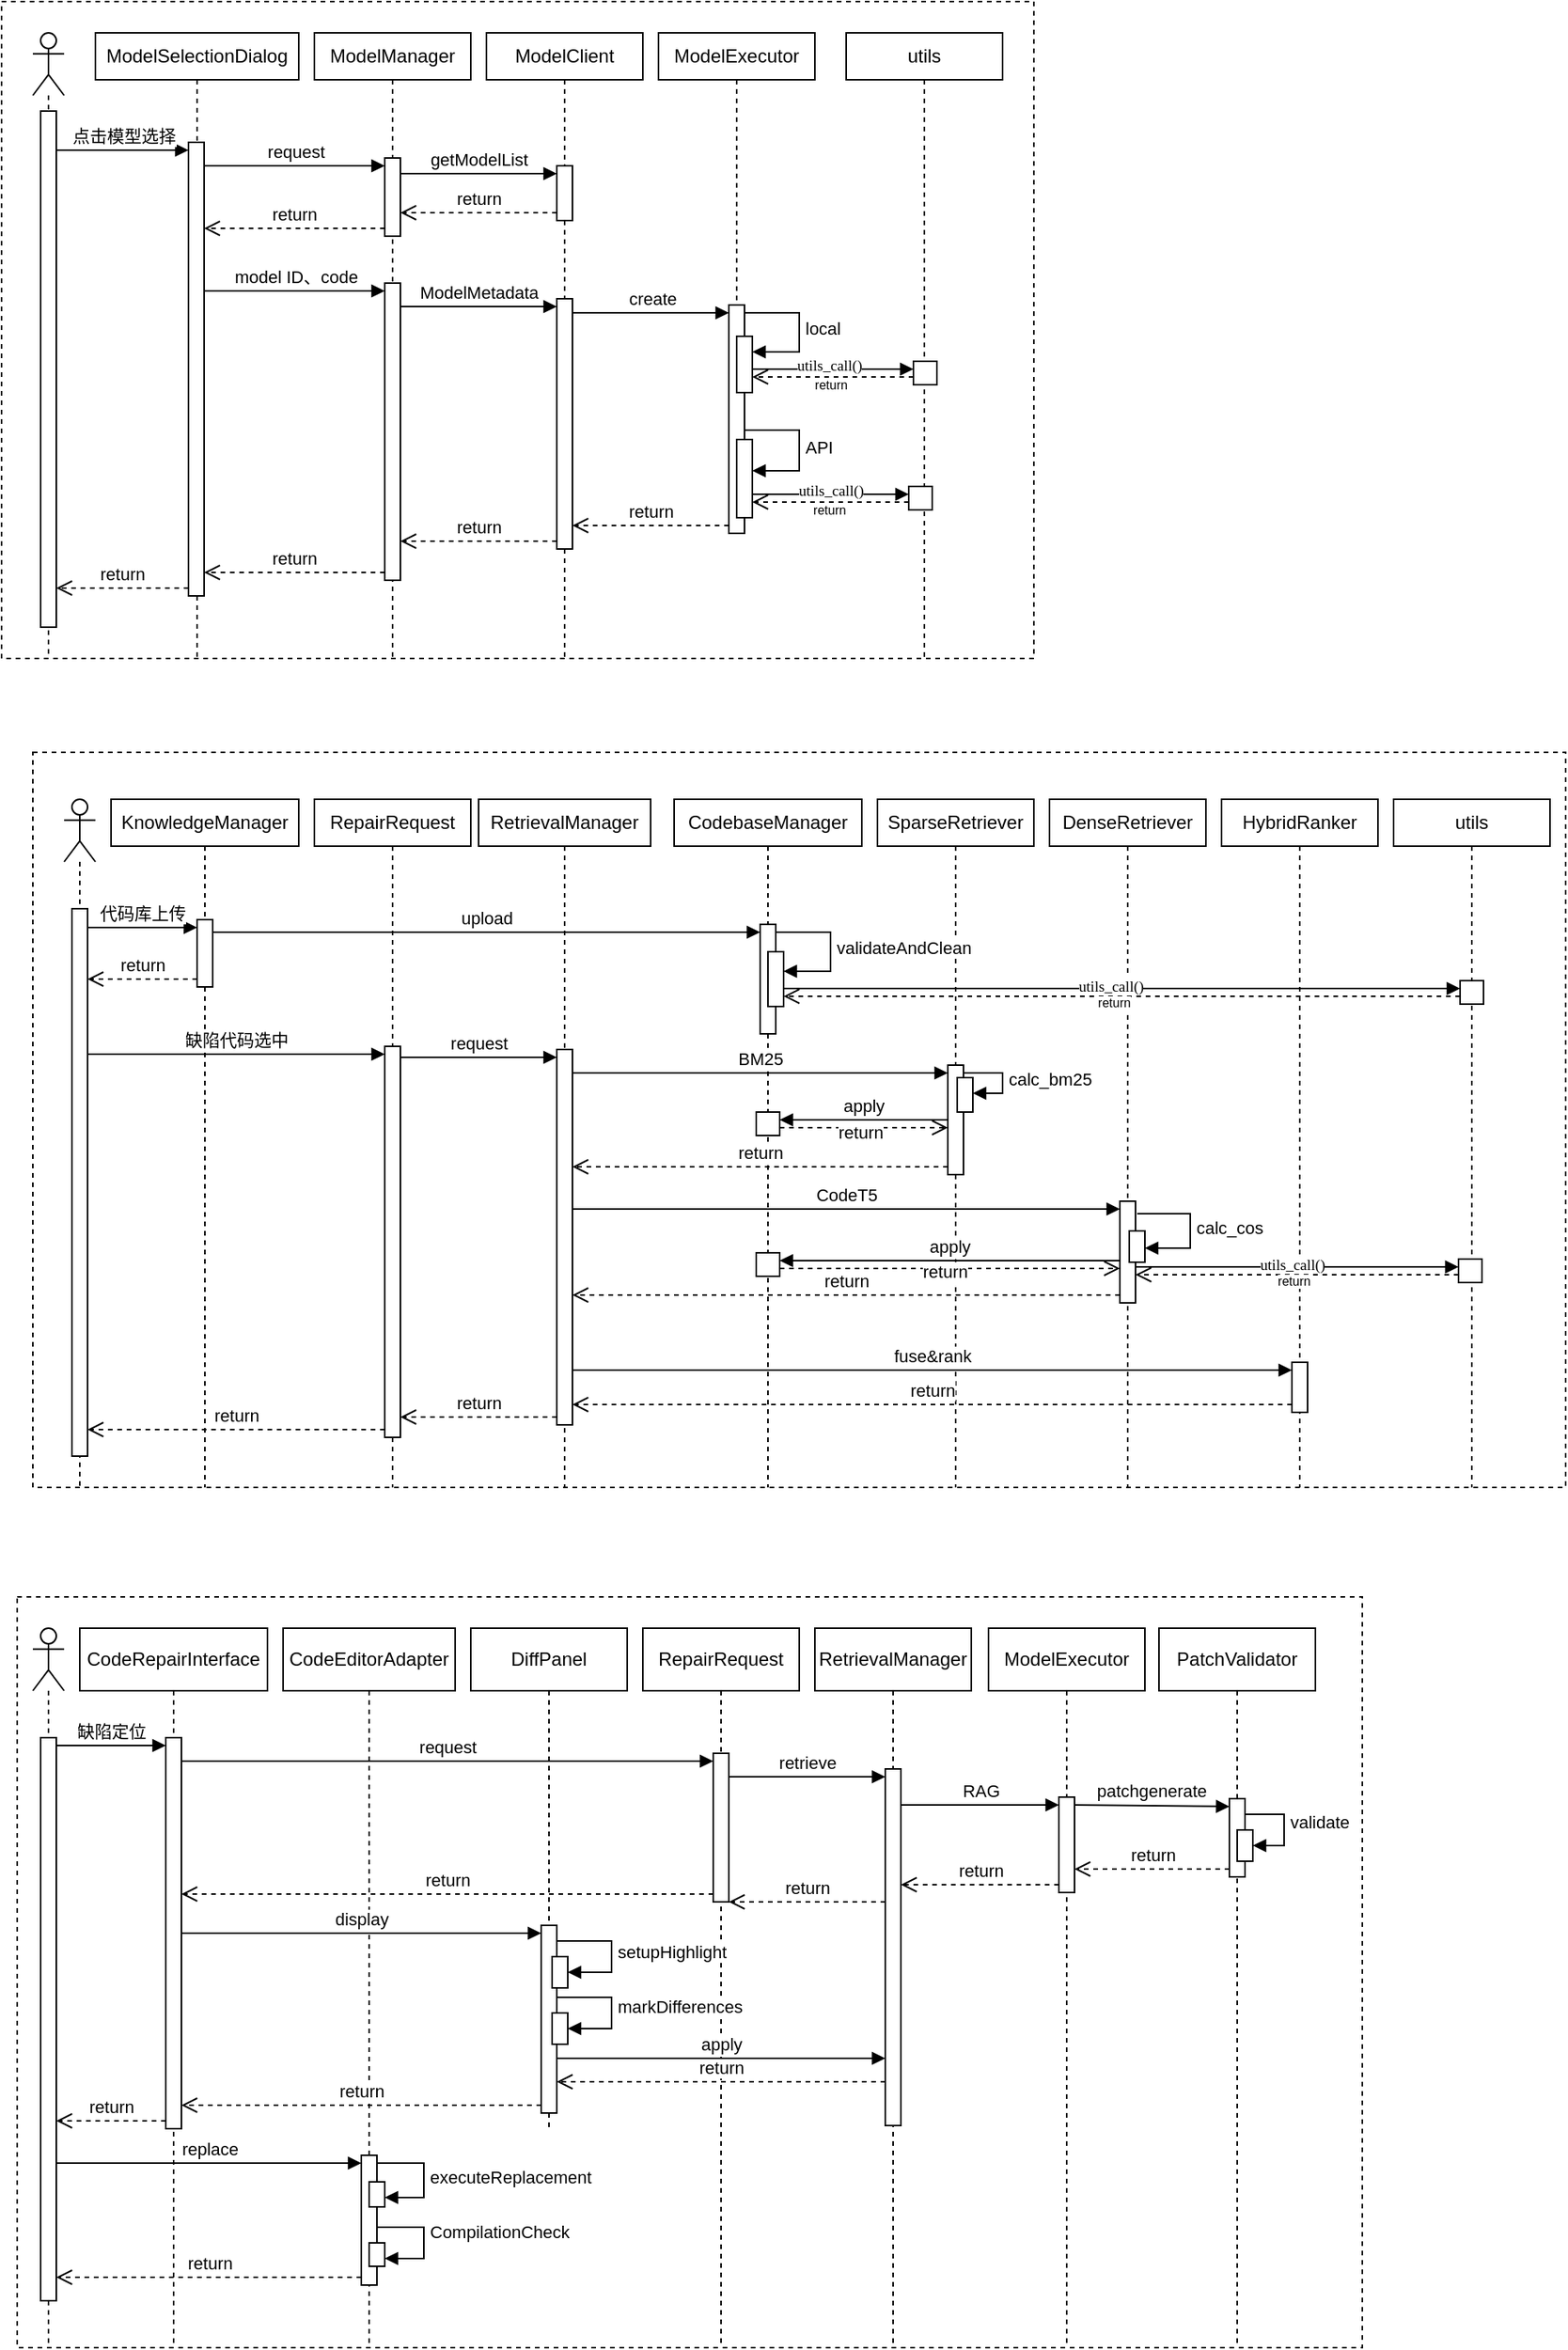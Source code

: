 <mxfile version="26.2.12">
  <diagram name="第 1 页" id="L7BnM6FXrhf_ScV4RtGR">
    <mxGraphModel dx="1884" dy="657" grid="1" gridSize="10" guides="1" tooltips="1" connect="1" arrows="1" fold="1" page="1" pageScale="1" pageWidth="827" pageHeight="1169" math="0" shadow="0">
      <root>
        <mxCell id="0" />
        <mxCell id="1" parent="0" />
        <mxCell id="oSiUhIfpG8IgEurFUvMn-1" value="" style="rounded=0;whiteSpace=wrap;html=1;dashed=1;" vertex="1" parent="1">
          <mxGeometry x="-770" y="30" width="660" height="420" as="geometry" />
        </mxCell>
        <mxCell id="oSiUhIfpG8IgEurFUvMn-2" value="" style="shape=umlLifeline;perimeter=lifelinePerimeter;whiteSpace=wrap;html=1;container=1;dropTarget=0;collapsible=0;recursiveResize=0;outlineConnect=0;portConstraint=eastwest;newEdgeStyle={&quot;curved&quot;:0,&quot;rounded&quot;:0};participant=umlActor;" vertex="1" parent="1">
          <mxGeometry x="-750" y="50" width="20" height="400" as="geometry" />
        </mxCell>
        <mxCell id="oSiUhIfpG8IgEurFUvMn-3" value="" style="html=1;points=[[0,0,0,0,5],[0,1,0,0,-5],[1,0,0,0,5],[1,1,0,0,-5]];perimeter=orthogonalPerimeter;outlineConnect=0;targetShapes=umlLifeline;portConstraint=eastwest;newEdgeStyle={&quot;curved&quot;:0,&quot;rounded&quot;:0};" vertex="1" parent="oSiUhIfpG8IgEurFUvMn-2">
          <mxGeometry x="5" y="50" width="10" height="330" as="geometry" />
        </mxCell>
        <mxCell id="oSiUhIfpG8IgEurFUvMn-4" value="ModelSelectionDialog" style="shape=umlLifeline;perimeter=lifelinePerimeter;whiteSpace=wrap;html=1;container=1;dropTarget=0;collapsible=0;recursiveResize=0;outlineConnect=0;portConstraint=eastwest;newEdgeStyle={&quot;curved&quot;:0,&quot;rounded&quot;:0};size=30;" vertex="1" parent="1">
          <mxGeometry x="-710" y="50" width="130" height="400" as="geometry" />
        </mxCell>
        <mxCell id="oSiUhIfpG8IgEurFUvMn-10" value="" style="html=1;points=[[0,0,0,0,5],[0,1,0,0,-5],[1,0,0,0,5],[1,1,0,0,-5]];perimeter=orthogonalPerimeter;outlineConnect=0;targetShapes=umlLifeline;portConstraint=eastwest;newEdgeStyle={&quot;curved&quot;:0,&quot;rounded&quot;:0};" vertex="1" parent="oSiUhIfpG8IgEurFUvMn-4">
          <mxGeometry x="59.5" y="70" width="10" height="290" as="geometry" />
        </mxCell>
        <mxCell id="oSiUhIfpG8IgEurFUvMn-5" value="ModelExecutor" style="shape=umlLifeline;perimeter=lifelinePerimeter;whiteSpace=wrap;html=1;container=1;dropTarget=0;collapsible=0;recursiveResize=0;outlineConnect=0;portConstraint=eastwest;newEdgeStyle={&quot;curved&quot;:0,&quot;rounded&quot;:0};size=30;" vertex="1" parent="1">
          <mxGeometry x="-350" y="50" width="100" height="320" as="geometry" />
        </mxCell>
        <mxCell id="oSiUhIfpG8IgEurFUvMn-26" value="" style="html=1;points=[[0,0,0,0,5],[0,1,0,0,-5],[1,0,0,0,5],[1,1,0,0,-5]];perimeter=orthogonalPerimeter;outlineConnect=0;targetShapes=umlLifeline;portConstraint=eastwest;newEdgeStyle={&quot;curved&quot;:0,&quot;rounded&quot;:0};" vertex="1" parent="oSiUhIfpG8IgEurFUvMn-5">
          <mxGeometry x="45" y="174" width="10" height="146" as="geometry" />
        </mxCell>
        <mxCell id="oSiUhIfpG8IgEurFUvMn-6" value="ModelManager" style="shape=umlLifeline;perimeter=lifelinePerimeter;whiteSpace=wrap;html=1;container=1;dropTarget=0;collapsible=0;recursiveResize=0;outlineConnect=0;portConstraint=eastwest;newEdgeStyle={&quot;curved&quot;:0,&quot;rounded&quot;:0};size=30;" vertex="1" parent="1">
          <mxGeometry x="-570" y="50" width="100" height="400" as="geometry" />
        </mxCell>
        <mxCell id="oSiUhIfpG8IgEurFUvMn-13" value="" style="html=1;points=[[0,0,0,0,5],[0,1,0,0,-5],[1,0,0,0,5],[1,1,0,0,-5]];perimeter=orthogonalPerimeter;outlineConnect=0;targetShapes=umlLifeline;portConstraint=eastwest;newEdgeStyle={&quot;curved&quot;:0,&quot;rounded&quot;:0};" vertex="1" parent="oSiUhIfpG8IgEurFUvMn-6">
          <mxGeometry x="45" y="80" width="10" height="50" as="geometry" />
        </mxCell>
        <mxCell id="oSiUhIfpG8IgEurFUvMn-19" value="" style="html=1;points=[[0,0,0,0,5],[0,1,0,0,-5],[1,0,0,0,5],[1,1,0,0,-5]];perimeter=orthogonalPerimeter;outlineConnect=0;targetShapes=umlLifeline;portConstraint=eastwest;newEdgeStyle={&quot;curved&quot;:0,&quot;rounded&quot;:0};" vertex="1" parent="oSiUhIfpG8IgEurFUvMn-6">
          <mxGeometry x="45" y="160" width="10" height="190" as="geometry" />
        </mxCell>
        <mxCell id="oSiUhIfpG8IgEurFUvMn-7" value="ModelClient" style="shape=umlLifeline;perimeter=lifelinePerimeter;whiteSpace=wrap;html=1;container=1;dropTarget=0;collapsible=0;recursiveResize=0;outlineConnect=0;portConstraint=eastwest;newEdgeStyle={&quot;curved&quot;:0,&quot;rounded&quot;:0};size=30;" vertex="1" parent="1">
          <mxGeometry x="-460" y="50" width="100" height="400" as="geometry" />
        </mxCell>
        <mxCell id="oSiUhIfpG8IgEurFUvMn-16" value="" style="html=1;points=[[0,0,0,0,5],[0,1,0,0,-5],[1,0,0,0,5],[1,1,0,0,-5]];perimeter=orthogonalPerimeter;outlineConnect=0;targetShapes=umlLifeline;portConstraint=eastwest;newEdgeStyle={&quot;curved&quot;:0,&quot;rounded&quot;:0};" vertex="1" parent="oSiUhIfpG8IgEurFUvMn-7">
          <mxGeometry x="45" y="85" width="10" height="35" as="geometry" />
        </mxCell>
        <mxCell id="oSiUhIfpG8IgEurFUvMn-22" value="" style="html=1;points=[[0,0,0,0,5],[0,1,0,0,-5],[1,0,0,0,5],[1,1,0,0,-5]];perimeter=orthogonalPerimeter;outlineConnect=0;targetShapes=umlLifeline;portConstraint=eastwest;newEdgeStyle={&quot;curved&quot;:0,&quot;rounded&quot;:0};" vertex="1" parent="oSiUhIfpG8IgEurFUvMn-7">
          <mxGeometry x="45" y="170" width="10" height="160" as="geometry" />
        </mxCell>
        <mxCell id="oSiUhIfpG8IgEurFUvMn-8" value="utils" style="shape=umlLifeline;perimeter=lifelinePerimeter;whiteSpace=wrap;html=1;container=1;dropTarget=0;collapsible=0;recursiveResize=0;outlineConnect=0;portConstraint=eastwest;newEdgeStyle={&quot;curved&quot;:0,&quot;rounded&quot;:0};size=30;" vertex="1" parent="1">
          <mxGeometry x="-230" y="50" width="100" height="400" as="geometry" />
        </mxCell>
        <mxCell id="oSiUhIfpG8IgEurFUvMn-85" value="" style="html=1;points=[[0,0,0,0,5],[0,1,0,0,-5],[1,0,0,0,5],[1,1,0,0,-5]];perimeter=orthogonalPerimeter;outlineConnect=0;targetShapes=umlLifeline;portConstraint=eastwest;newEdgeStyle={&quot;curved&quot;:0,&quot;rounded&quot;:0};" vertex="1" parent="oSiUhIfpG8IgEurFUvMn-8">
          <mxGeometry x="43" y="210" width="15" height="15" as="geometry" />
        </mxCell>
        <mxCell id="oSiUhIfpG8IgEurFUvMn-17" value="getModelList" style="html=1;verticalAlign=bottom;endArrow=block;curved=0;rounded=0;entryX=0;entryY=0;entryDx=0;entryDy=5;" edge="1" target="oSiUhIfpG8IgEurFUvMn-16" parent="1" source="oSiUhIfpG8IgEurFUvMn-13">
          <mxGeometry relative="1" as="geometry">
            <mxPoint x="-500" y="145" as="sourcePoint" />
            <mxPoint as="offset" />
          </mxGeometry>
        </mxCell>
        <mxCell id="oSiUhIfpG8IgEurFUvMn-18" value="return" style="html=1;verticalAlign=bottom;endArrow=open;dashed=1;endSize=8;curved=0;rounded=0;exitX=0;exitY=1;exitDx=0;exitDy=-5;" edge="1" source="oSiUhIfpG8IgEurFUvMn-16" parent="1" target="oSiUhIfpG8IgEurFUvMn-13">
          <mxGeometry relative="1" as="geometry">
            <mxPoint x="-500" y="215" as="targetPoint" />
          </mxGeometry>
        </mxCell>
        <mxCell id="oSiUhIfpG8IgEurFUvMn-20" value="model ID、code" style="html=1;verticalAlign=bottom;endArrow=block;curved=0;rounded=0;entryX=0;entryY=0;entryDx=0;entryDy=5;" edge="1" target="oSiUhIfpG8IgEurFUvMn-19" parent="1" source="oSiUhIfpG8IgEurFUvMn-10">
          <mxGeometry relative="1" as="geometry">
            <mxPoint x="-590" y="255" as="sourcePoint" />
          </mxGeometry>
        </mxCell>
        <mxCell id="oSiUhIfpG8IgEurFUvMn-21" value="return" style="html=1;verticalAlign=bottom;endArrow=open;dashed=1;endSize=8;curved=0;rounded=0;exitX=0;exitY=1;exitDx=0;exitDy=-5;" edge="1" source="oSiUhIfpG8IgEurFUvMn-19" parent="1" target="oSiUhIfpG8IgEurFUvMn-10">
          <mxGeometry relative="1" as="geometry">
            <mxPoint x="-640" y="395" as="targetPoint" />
          </mxGeometry>
        </mxCell>
        <mxCell id="oSiUhIfpG8IgEurFUvMn-14" value="request" style="html=1;verticalAlign=bottom;endArrow=block;curved=0;rounded=0;entryX=0;entryY=0;entryDx=0;entryDy=5;" edge="1" target="oSiUhIfpG8IgEurFUvMn-13" parent="1" source="oSiUhIfpG8IgEurFUvMn-10">
          <mxGeometry relative="1" as="geometry">
            <mxPoint x="-600" y="145" as="sourcePoint" />
            <mxPoint as="offset" />
          </mxGeometry>
        </mxCell>
        <mxCell id="oSiUhIfpG8IgEurFUvMn-15" value="return" style="html=1;verticalAlign=bottom;endArrow=open;dashed=1;endSize=8;curved=0;rounded=0;exitX=0;exitY=1;exitDx=0;exitDy=-5;" edge="1" source="oSiUhIfpG8IgEurFUvMn-13" parent="1" target="oSiUhIfpG8IgEurFUvMn-10">
          <mxGeometry relative="1" as="geometry">
            <mxPoint x="-600" y="215" as="targetPoint" />
          </mxGeometry>
        </mxCell>
        <mxCell id="oSiUhIfpG8IgEurFUvMn-12" value="return" style="html=1;verticalAlign=bottom;endArrow=open;dashed=1;endSize=8;curved=0;rounded=0;exitX=0;exitY=1;exitDx=0;exitDy=-5;" edge="1" source="oSiUhIfpG8IgEurFUvMn-10" parent="1" target="oSiUhIfpG8IgEurFUvMn-3">
          <mxGeometry relative="1" as="geometry">
            <mxPoint x="-735" y="225" as="targetPoint" />
          </mxGeometry>
        </mxCell>
        <mxCell id="oSiUhIfpG8IgEurFUvMn-11" value="点击模型选择" style="html=1;verticalAlign=bottom;endArrow=block;curved=0;rounded=0;entryX=0;entryY=0;entryDx=0;entryDy=5;" edge="1" target="oSiUhIfpG8IgEurFUvMn-10" parent="1" source="oSiUhIfpG8IgEurFUvMn-3">
          <mxGeometry x="0.008" relative="1" as="geometry">
            <mxPoint x="-735" y="155" as="sourcePoint" />
            <mxPoint as="offset" />
          </mxGeometry>
        </mxCell>
        <mxCell id="oSiUhIfpG8IgEurFUvMn-23" value="ModelMetadata" style="html=1;verticalAlign=bottom;endArrow=block;curved=0;rounded=0;entryX=0;entryY=0;entryDx=0;entryDy=5;" edge="1" target="oSiUhIfpG8IgEurFUvMn-22" parent="1" source="oSiUhIfpG8IgEurFUvMn-19">
          <mxGeometry relative="1" as="geometry">
            <mxPoint x="-600" y="175" as="sourcePoint" />
            <mxPoint as="offset" />
          </mxGeometry>
        </mxCell>
        <mxCell id="oSiUhIfpG8IgEurFUvMn-24" value="return" style="html=1;verticalAlign=bottom;endArrow=open;dashed=1;endSize=8;curved=0;rounded=0;exitX=0;exitY=1;exitDx=0;exitDy=-5;" edge="1" source="oSiUhIfpG8IgEurFUvMn-22" parent="1" target="oSiUhIfpG8IgEurFUvMn-19">
          <mxGeometry relative="1" as="geometry">
            <mxPoint x="-600" y="245" as="targetPoint" />
          </mxGeometry>
        </mxCell>
        <mxCell id="oSiUhIfpG8IgEurFUvMn-29" value="" style="html=1;points=[[0,0,0,0,5],[0,1,0,0,-5],[1,0,0,0,5],[1,1,0,0,-5]];perimeter=orthogonalPerimeter;outlineConnect=0;targetShapes=umlLifeline;portConstraint=eastwest;newEdgeStyle={&quot;curved&quot;:0,&quot;rounded&quot;:0};" vertex="1" parent="1">
          <mxGeometry x="-300" y="244" width="10" height="36" as="geometry" />
        </mxCell>
        <mxCell id="oSiUhIfpG8IgEurFUvMn-30" value="local" style="html=1;align=left;spacingLeft=2;endArrow=block;rounded=0;edgeStyle=orthogonalEdgeStyle;curved=0;rounded=0;exitX=1;exitY=0;exitDx=0;exitDy=5;exitPerimeter=0;" edge="1" target="oSiUhIfpG8IgEurFUvMn-29" parent="1" source="oSiUhIfpG8IgEurFUvMn-26">
          <mxGeometry relative="1" as="geometry">
            <mxPoint x="-255" y="224" as="sourcePoint" />
            <Array as="points">
              <mxPoint x="-260" y="229" />
              <mxPoint x="-260" y="254" />
            </Array>
          </mxGeometry>
        </mxCell>
        <mxCell id="oSiUhIfpG8IgEurFUvMn-36" value="" style="html=1;points=[[0,0,0,0,5],[0,1,0,0,-5],[1,0,0,0,5],[1,1,0,0,-5]];perimeter=orthogonalPerimeter;outlineConnect=0;targetShapes=umlLifeline;portConstraint=eastwest;newEdgeStyle={&quot;curved&quot;:0,&quot;rounded&quot;:0};" vertex="1" parent="1">
          <mxGeometry x="-300" y="310" width="10" height="50" as="geometry" />
        </mxCell>
        <mxCell id="oSiUhIfpG8IgEurFUvMn-37" value="API" style="html=1;align=left;spacingLeft=2;endArrow=block;rounded=0;edgeStyle=orthogonalEdgeStyle;curved=0;rounded=0;" edge="1" target="oSiUhIfpG8IgEurFUvMn-36" parent="1" source="oSiUhIfpG8IgEurFUvMn-26">
          <mxGeometry relative="1" as="geometry">
            <mxPoint x="-280" y="304" as="sourcePoint" />
            <Array as="points">
              <mxPoint x="-260" y="304" />
              <mxPoint x="-260" y="330" />
            </Array>
            <mxPoint x="-290" y="334" as="targetPoint" />
          </mxGeometry>
        </mxCell>
        <mxCell id="oSiUhIfpG8IgEurFUvMn-28" value="return" style="html=1;verticalAlign=bottom;endArrow=open;dashed=1;endSize=8;curved=0;rounded=0;exitX=0;exitY=1;exitDx=0;exitDy=-5;" edge="1" source="oSiUhIfpG8IgEurFUvMn-26" parent="1" target="oSiUhIfpG8IgEurFUvMn-22">
          <mxGeometry relative="1" as="geometry">
            <mxPoint x="-376" y="275" as="targetPoint" />
          </mxGeometry>
        </mxCell>
        <mxCell id="oSiUhIfpG8IgEurFUvMn-27" value="create" style="html=1;verticalAlign=bottom;endArrow=block;curved=0;rounded=0;entryX=0;entryY=0;entryDx=0;entryDy=5;" edge="1" target="oSiUhIfpG8IgEurFUvMn-26" parent="1" source="oSiUhIfpG8IgEurFUvMn-22">
          <mxGeometry x="0.011" relative="1" as="geometry">
            <mxPoint x="-376" y="229" as="sourcePoint" />
            <mxPoint as="offset" />
          </mxGeometry>
        </mxCell>
        <mxCell id="oSiUhIfpG8IgEurFUvMn-51" value="" style="rounded=0;whiteSpace=wrap;html=1;dashed=1;" vertex="1" parent="1">
          <mxGeometry x="-750" y="510" width="980" height="470" as="geometry" />
        </mxCell>
        <mxCell id="oSiUhIfpG8IgEurFUvMn-52" value="" style="shape=umlLifeline;perimeter=lifelinePerimeter;whiteSpace=wrap;html=1;container=1;dropTarget=0;collapsible=0;recursiveResize=0;outlineConnect=0;portConstraint=eastwest;newEdgeStyle={&quot;curved&quot;:0,&quot;rounded&quot;:0};participant=umlActor;" vertex="1" parent="1">
          <mxGeometry x="-730" y="540" width="20" height="440" as="geometry" />
        </mxCell>
        <mxCell id="oSiUhIfpG8IgEurFUvMn-53" value="" style="html=1;points=[[0,0,0,0,5],[0,1,0,0,-5],[1,0,0,0,5],[1,1,0,0,-5]];perimeter=orthogonalPerimeter;outlineConnect=0;targetShapes=umlLifeline;portConstraint=eastwest;newEdgeStyle={&quot;curved&quot;:0,&quot;rounded&quot;:0};" vertex="1" parent="oSiUhIfpG8IgEurFUvMn-52">
          <mxGeometry x="5" y="70" width="10" height="350" as="geometry" />
        </mxCell>
        <mxCell id="oSiUhIfpG8IgEurFUvMn-54" value="SparseRetriever" style="shape=umlLifeline;perimeter=lifelinePerimeter;whiteSpace=wrap;html=1;container=1;dropTarget=0;collapsible=0;recursiveResize=0;outlineConnect=0;portConstraint=eastwest;newEdgeStyle={&quot;curved&quot;:0,&quot;rounded&quot;:0};size=30;" vertex="1" parent="1">
          <mxGeometry x="-210" y="540" width="100" height="440" as="geometry" />
        </mxCell>
        <mxCell id="oSiUhIfpG8IgEurFUvMn-105" value="" style="html=1;points=[[0,0,0,0,5],[0,1,0,0,-5],[1,0,0,0,5],[1,1,0,0,-5]];perimeter=orthogonalPerimeter;outlineConnect=0;targetShapes=umlLifeline;portConstraint=eastwest;newEdgeStyle={&quot;curved&quot;:0,&quot;rounded&quot;:0};" vertex="1" parent="oSiUhIfpG8IgEurFUvMn-54">
          <mxGeometry x="45" y="170" width="10" height="70" as="geometry" />
        </mxCell>
        <mxCell id="oSiUhIfpG8IgEurFUvMn-55" value="DenseRetriever" style="shape=umlLifeline;perimeter=lifelinePerimeter;whiteSpace=wrap;html=1;container=1;dropTarget=0;collapsible=0;recursiveResize=0;outlineConnect=0;portConstraint=eastwest;newEdgeStyle={&quot;curved&quot;:0,&quot;rounded&quot;:0};size=30;" vertex="1" parent="1">
          <mxGeometry x="-100" y="540" width="100" height="440" as="geometry" />
        </mxCell>
        <mxCell id="oSiUhIfpG8IgEurFUvMn-115" value="" style="html=1;points=[[0,0,0,0,5],[0,1,0,0,-5],[1,0,0,0,5],[1,1,0,0,-5]];perimeter=orthogonalPerimeter;outlineConnect=0;targetShapes=umlLifeline;portConstraint=eastwest;newEdgeStyle={&quot;curved&quot;:0,&quot;rounded&quot;:0};" vertex="1" parent="oSiUhIfpG8IgEurFUvMn-55">
          <mxGeometry x="45" y="257" width="10" height="65" as="geometry" />
        </mxCell>
        <mxCell id="oSiUhIfpG8IgEurFUvMn-56" value="RetrievalManager" style="shape=umlLifeline;perimeter=lifelinePerimeter;whiteSpace=wrap;html=1;container=1;dropTarget=0;collapsible=0;recursiveResize=0;outlineConnect=0;portConstraint=eastwest;newEdgeStyle={&quot;curved&quot;:0,&quot;rounded&quot;:0};size=30;" vertex="1" parent="1">
          <mxGeometry x="-465" y="540" width="110" height="440" as="geometry" />
        </mxCell>
        <mxCell id="oSiUhIfpG8IgEurFUvMn-102" value="" style="html=1;points=[[0,0,0,0,5],[0,1,0,0,-5],[1,0,0,0,5],[1,1,0,0,-5]];perimeter=orthogonalPerimeter;outlineConnect=0;targetShapes=umlLifeline;portConstraint=eastwest;newEdgeStyle={&quot;curved&quot;:0,&quot;rounded&quot;:0};" vertex="1" parent="oSiUhIfpG8IgEurFUvMn-56">
          <mxGeometry x="50" y="160" width="10" height="240" as="geometry" />
        </mxCell>
        <mxCell id="oSiUhIfpG8IgEurFUvMn-57" value="RepairRequest" style="shape=umlLifeline;perimeter=lifelinePerimeter;whiteSpace=wrap;html=1;container=1;dropTarget=0;collapsible=0;recursiveResize=0;outlineConnect=0;portConstraint=eastwest;newEdgeStyle={&quot;curved&quot;:0,&quot;rounded&quot;:0};size=30;" vertex="1" parent="1">
          <mxGeometry x="-570" y="540" width="100" height="440" as="geometry" />
        </mxCell>
        <mxCell id="oSiUhIfpG8IgEurFUvMn-59" value="HybridRanker" style="shape=umlLifeline;perimeter=lifelinePerimeter;whiteSpace=wrap;html=1;container=1;dropTarget=0;collapsible=0;recursiveResize=0;outlineConnect=0;portConstraint=eastwest;newEdgeStyle={&quot;curved&quot;:0,&quot;rounded&quot;:0};size=30;" vertex="1" parent="1">
          <mxGeometry x="10" y="540" width="100" height="440" as="geometry" />
        </mxCell>
        <mxCell id="oSiUhIfpG8IgEurFUvMn-125" value="" style="html=1;points=[[0,0,0,0,5],[0,1,0,0,-5],[1,0,0,0,5],[1,1,0,0,-5]];perimeter=orthogonalPerimeter;outlineConnect=0;targetShapes=umlLifeline;portConstraint=eastwest;newEdgeStyle={&quot;curved&quot;:0,&quot;rounded&quot;:0};" vertex="1" parent="oSiUhIfpG8IgEurFUvMn-59">
          <mxGeometry x="45" y="360" width="10" height="32" as="geometry" />
        </mxCell>
        <mxCell id="oSiUhIfpG8IgEurFUvMn-60" value="CodebaseManager" style="shape=umlLifeline;perimeter=lifelinePerimeter;whiteSpace=wrap;html=1;container=1;dropTarget=0;collapsible=0;recursiveResize=0;outlineConnect=0;portConstraint=eastwest;newEdgeStyle={&quot;curved&quot;:0,&quot;rounded&quot;:0};size=30;" vertex="1" parent="1">
          <mxGeometry x="-340" y="540" width="120" height="440" as="geometry" />
        </mxCell>
        <mxCell id="oSiUhIfpG8IgEurFUvMn-72" value="" style="html=1;points=[[0,0,0,0,5],[0,1,0,0,-5],[1,0,0,0,5],[1,1,0,0,-5]];perimeter=orthogonalPerimeter;outlineConnect=0;targetShapes=umlLifeline;portConstraint=eastwest;newEdgeStyle={&quot;curved&quot;:0,&quot;rounded&quot;:0};" vertex="1" parent="oSiUhIfpG8IgEurFUvMn-60">
          <mxGeometry x="55" y="80" width="10" height="70" as="geometry" />
        </mxCell>
        <mxCell id="oSiUhIfpG8IgEurFUvMn-75" value="" style="html=1;points=[[0,0,0,0,5],[0,1,0,0,-5],[1,0,0,0,5],[1,1,0,0,-5]];perimeter=orthogonalPerimeter;outlineConnect=0;targetShapes=umlLifeline;portConstraint=eastwest;newEdgeStyle={&quot;curved&quot;:0,&quot;rounded&quot;:0};" vertex="1" parent="oSiUhIfpG8IgEurFUvMn-60">
          <mxGeometry x="60" y="97.5" width="10" height="35" as="geometry" />
        </mxCell>
        <mxCell id="oSiUhIfpG8IgEurFUvMn-76" value="validateAndClean" style="html=1;align=left;spacingLeft=2;endArrow=block;rounded=0;edgeStyle=orthogonalEdgeStyle;curved=0;rounded=0;exitX=1;exitY=0;exitDx=0;exitDy=5;exitPerimeter=0;" edge="1" target="oSiUhIfpG8IgEurFUvMn-75" parent="oSiUhIfpG8IgEurFUvMn-60" source="oSiUhIfpG8IgEurFUvMn-72">
          <mxGeometry relative="1" as="geometry">
            <mxPoint x="420.02" y="80" as="sourcePoint" />
            <Array as="points">
              <mxPoint x="100" y="85" />
              <mxPoint x="100" y="110" />
            </Array>
          </mxGeometry>
        </mxCell>
        <mxCell id="oSiUhIfpG8IgEurFUvMn-128" value="" style="html=1;points=[[0,0,0,0,5],[0,1,0,0,-5],[1,0,0,0,5],[1,1,0,0,-5]];perimeter=orthogonalPerimeter;outlineConnect=0;targetShapes=umlLifeline;portConstraint=eastwest;newEdgeStyle={&quot;curved&quot;:0,&quot;rounded&quot;:0};" vertex="1" parent="oSiUhIfpG8IgEurFUvMn-60">
          <mxGeometry x="52.5" y="200" width="15" height="15" as="geometry" />
        </mxCell>
        <mxCell id="oSiUhIfpG8IgEurFUvMn-132" value="" style="html=1;points=[[0,0,0,0,5],[0,1,0,0,-5],[1,0,0,0,5],[1,1,0,0,-5]];perimeter=orthogonalPerimeter;outlineConnect=0;targetShapes=umlLifeline;portConstraint=eastwest;newEdgeStyle={&quot;curved&quot;:0,&quot;rounded&quot;:0};" vertex="1" parent="oSiUhIfpG8IgEurFUvMn-60">
          <mxGeometry x="52.5" y="290" width="15" height="15" as="geometry" />
        </mxCell>
        <mxCell id="oSiUhIfpG8IgEurFUvMn-61" value="KnowledgeManager" style="shape=umlLifeline;perimeter=lifelinePerimeter;whiteSpace=wrap;html=1;container=1;dropTarget=0;collapsible=0;recursiveResize=0;outlineConnect=0;portConstraint=eastwest;newEdgeStyle={&quot;curved&quot;:0,&quot;rounded&quot;:0};size=30;" vertex="1" parent="1">
          <mxGeometry x="-700" y="540" width="120" height="440" as="geometry" />
        </mxCell>
        <mxCell id="oSiUhIfpG8IgEurFUvMn-65" value="" style="html=1;points=[[0,0,0,0,5],[0,1,0,0,-5],[1,0,0,0,5],[1,1,0,0,-5]];perimeter=orthogonalPerimeter;outlineConnect=0;targetShapes=umlLifeline;portConstraint=eastwest;newEdgeStyle={&quot;curved&quot;:0,&quot;rounded&quot;:0};" vertex="1" parent="oSiUhIfpG8IgEurFUvMn-61">
          <mxGeometry x="55" y="77" width="10" height="43" as="geometry" />
        </mxCell>
        <mxCell id="oSiUhIfpG8IgEurFUvMn-68" value="" style="group" vertex="1" connectable="0" parent="1">
          <mxGeometry x="-590" y="698" width="80" height="250" as="geometry" />
        </mxCell>
        <mxCell id="oSiUhIfpG8IgEurFUvMn-62" value="" style="html=1;points=[[0,0,0,0,5],[0,1,0,0,-5],[1,0,0,0,5],[1,1,0,0,-5]];perimeter=orthogonalPerimeter;outlineConnect=0;targetShapes=umlLifeline;portConstraint=eastwest;newEdgeStyle={&quot;curved&quot;:0,&quot;rounded&quot;:0};" vertex="1" parent="oSiUhIfpG8IgEurFUvMn-68">
          <mxGeometry x="65" width="10" height="250" as="geometry" />
        </mxCell>
        <mxCell id="oSiUhIfpG8IgEurFUvMn-69" value="utils" style="shape=umlLifeline;perimeter=lifelinePerimeter;whiteSpace=wrap;html=1;container=1;dropTarget=0;collapsible=0;recursiveResize=0;outlineConnect=0;portConstraint=eastwest;newEdgeStyle={&quot;curved&quot;:0,&quot;rounded&quot;:0};size=30;" vertex="1" parent="1">
          <mxGeometry x="120" y="540" width="100" height="440" as="geometry" />
        </mxCell>
        <mxCell id="oSiUhIfpG8IgEurFUvMn-97" value="" style="html=1;points=[[0,0,0,0,5],[0,1,0,0,-5],[1,0,0,0,5],[1,1,0,0,-5]];perimeter=orthogonalPerimeter;outlineConnect=0;targetShapes=umlLifeline;portConstraint=eastwest;newEdgeStyle={&quot;curved&quot;:0,&quot;rounded&quot;:0};" vertex="1" parent="oSiUhIfpG8IgEurFUvMn-69">
          <mxGeometry x="42.5" y="116" width="15" height="15" as="geometry" />
        </mxCell>
        <mxCell id="oSiUhIfpG8IgEurFUvMn-86" value="" style="html=1;verticalAlign=bottom;endArrow=block;curved=0;rounded=0;entryX=0;entryY=0;entryDx=0;entryDy=5;" edge="1" target="oSiUhIfpG8IgEurFUvMn-85" parent="1" source="oSiUhIfpG8IgEurFUvMn-29">
          <mxGeometry relative="1" as="geometry">
            <mxPoint x="-255" y="245" as="sourcePoint" />
          </mxGeometry>
        </mxCell>
        <mxCell id="oSiUhIfpG8IgEurFUvMn-89" value="&lt;span style=&quot;font-family: &amp;quot;Times New Roman&amp;quot;; font-size: 9.608px;&quot;&gt;utils_call()&lt;/span&gt;" style="edgeLabel;html=1;align=center;verticalAlign=middle;resizable=0;points=[];" vertex="1" connectable="0" parent="oSiUhIfpG8IgEurFUvMn-86">
          <mxGeometry x="-0.079" y="1" relative="1" as="geometry">
            <mxPoint x="1" y="-2" as="offset" />
          </mxGeometry>
        </mxCell>
        <mxCell id="oSiUhIfpG8IgEurFUvMn-87" value="" style="html=1;verticalAlign=bottom;endArrow=open;dashed=1;endSize=8;curved=0;rounded=0;exitX=0;exitY=1;exitDx=0;exitDy=-5;" edge="1" source="oSiUhIfpG8IgEurFUvMn-85" parent="1" target="oSiUhIfpG8IgEurFUvMn-29">
          <mxGeometry relative="1" as="geometry">
            <mxPoint x="-255" y="315" as="targetPoint" />
          </mxGeometry>
        </mxCell>
        <mxCell id="oSiUhIfpG8IgEurFUvMn-88" value="return" style="edgeLabel;html=1;align=center;verticalAlign=middle;resizable=0;points=[];fontSize=8;" vertex="1" connectable="0" parent="oSiUhIfpG8IgEurFUvMn-87">
          <mxGeometry x="0.007" y="-1" relative="1" as="geometry">
            <mxPoint x="-1" y="6" as="offset" />
          </mxGeometry>
        </mxCell>
        <mxCell id="oSiUhIfpG8IgEurFUvMn-90" value="" style="html=1;points=[[0,0,0,0,5],[0,1,0,0,-5],[1,0,0,0,5],[1,1,0,0,-5]];perimeter=orthogonalPerimeter;outlineConnect=0;targetShapes=umlLifeline;portConstraint=eastwest;newEdgeStyle={&quot;curved&quot;:0,&quot;rounded&quot;:0};" vertex="1" parent="1">
          <mxGeometry x="-190" y="340" width="15" height="15" as="geometry" />
        </mxCell>
        <mxCell id="oSiUhIfpG8IgEurFUvMn-91" value="" style="html=1;verticalAlign=bottom;endArrow=block;curved=0;rounded=0;entryX=0;entryY=0;entryDx=0;entryDy=5;" edge="1" target="oSiUhIfpG8IgEurFUvMn-90" parent="1" source="oSiUhIfpG8IgEurFUvMn-36">
          <mxGeometry relative="1" as="geometry">
            <mxPoint x="-260" y="315" as="sourcePoint" />
          </mxGeometry>
        </mxCell>
        <mxCell id="oSiUhIfpG8IgEurFUvMn-95" value="&lt;span style=&quot;font-family: &amp;quot;Times New Roman&amp;quot;; font-size: 9.608px;&quot;&gt;utils_call()&lt;/span&gt;" style="edgeLabel;html=1;align=center;verticalAlign=middle;resizable=0;points=[];" vertex="1" connectable="0" parent="oSiUhIfpG8IgEurFUvMn-91">
          <mxGeometry x="-0.006" y="1" relative="1" as="geometry">
            <mxPoint y="-2" as="offset" />
          </mxGeometry>
        </mxCell>
        <mxCell id="oSiUhIfpG8IgEurFUvMn-92" value="" style="html=1;verticalAlign=bottom;endArrow=open;dashed=1;endSize=8;curved=0;rounded=0;exitX=0;exitY=1;exitDx=0;exitDy=-5;" edge="1" source="oSiUhIfpG8IgEurFUvMn-90" parent="1" target="oSiUhIfpG8IgEurFUvMn-36">
          <mxGeometry relative="1" as="geometry">
            <mxPoint x="-260" y="385" as="targetPoint" />
          </mxGeometry>
        </mxCell>
        <mxCell id="oSiUhIfpG8IgEurFUvMn-96" value="return" style="edgeLabel;html=1;align=center;verticalAlign=middle;resizable=0;points=[];fontSize=8;" vertex="1" connectable="0" parent="oSiUhIfpG8IgEurFUvMn-92">
          <mxGeometry x="0.034" y="1" relative="1" as="geometry">
            <mxPoint y="4" as="offset" />
          </mxGeometry>
        </mxCell>
        <mxCell id="oSiUhIfpG8IgEurFUvMn-98" value="" style="html=1;verticalAlign=bottom;endArrow=block;curved=0;rounded=0;entryX=0;entryY=0;entryDx=0;entryDy=5;" edge="1" target="oSiUhIfpG8IgEurFUvMn-97" parent="1" source="oSiUhIfpG8IgEurFUvMn-75">
          <mxGeometry relative="1" as="geometry">
            <mxPoint x="120" y="645" as="sourcePoint" />
          </mxGeometry>
        </mxCell>
        <mxCell id="oSiUhIfpG8IgEurFUvMn-101" value="&lt;span style=&quot;font-family: &amp;quot;Times New Roman&amp;quot;; font-size: 9.608px;&quot;&gt;utils_call()&lt;/span&gt;" style="edgeLabel;html=1;align=center;verticalAlign=middle;resizable=0;points=[];" vertex="1" connectable="0" parent="oSiUhIfpG8IgEurFUvMn-98">
          <mxGeometry x="-0.033" relative="1" as="geometry">
            <mxPoint y="-2" as="offset" />
          </mxGeometry>
        </mxCell>
        <mxCell id="oSiUhIfpG8IgEurFUvMn-99" value="" style="html=1;verticalAlign=bottom;endArrow=open;dashed=1;endSize=8;curved=0;rounded=0;exitX=0;exitY=1;exitDx=0;exitDy=-5;" edge="1" source="oSiUhIfpG8IgEurFUvMn-97" parent="1" target="oSiUhIfpG8IgEurFUvMn-75">
          <mxGeometry relative="1" as="geometry">
            <mxPoint x="120" y="715" as="targetPoint" />
          </mxGeometry>
        </mxCell>
        <mxCell id="oSiUhIfpG8IgEurFUvMn-100" value="return" style="edgeLabel;html=1;align=center;verticalAlign=middle;resizable=0;points=[];fontSize=8;" vertex="1" connectable="0" parent="oSiUhIfpG8IgEurFUvMn-99">
          <mxGeometry x="0.027" y="1" relative="1" as="geometry">
            <mxPoint y="3" as="offset" />
          </mxGeometry>
        </mxCell>
        <mxCell id="oSiUhIfpG8IgEurFUvMn-73" value="upload" style="html=1;verticalAlign=bottom;endArrow=block;curved=0;rounded=0;entryX=0;entryY=0;entryDx=0;entryDy=5;" edge="1" target="oSiUhIfpG8IgEurFUvMn-72" parent="1" source="oSiUhIfpG8IgEurFUvMn-65">
          <mxGeometry relative="1" as="geometry">
            <mxPoint x="-40" y="625" as="sourcePoint" />
          </mxGeometry>
        </mxCell>
        <mxCell id="oSiUhIfpG8IgEurFUvMn-66" value="代码库上传" style="html=1;verticalAlign=bottom;endArrow=block;curved=0;rounded=0;entryX=0;entryY=0;entryDx=0;entryDy=5;" edge="1" target="oSiUhIfpG8IgEurFUvMn-65" parent="1" source="oSiUhIfpG8IgEurFUvMn-53">
          <mxGeometry relative="1" as="geometry">
            <mxPoint x="-715" y="625" as="sourcePoint" />
          </mxGeometry>
        </mxCell>
        <mxCell id="oSiUhIfpG8IgEurFUvMn-67" value="return" style="html=1;verticalAlign=bottom;endArrow=open;dashed=1;endSize=8;curved=0;rounded=0;exitX=0;exitY=1;exitDx=0;exitDy=-5;" edge="1" source="oSiUhIfpG8IgEurFUvMn-65" parent="1" target="oSiUhIfpG8IgEurFUvMn-53">
          <mxGeometry relative="1" as="geometry">
            <mxPoint x="-715" y="695" as="targetPoint" />
          </mxGeometry>
        </mxCell>
        <mxCell id="oSiUhIfpG8IgEurFUvMn-63" value="缺陷代码选中" style="html=1;verticalAlign=bottom;endArrow=block;curved=0;rounded=0;entryX=0;entryY=0;entryDx=0;entryDy=5;" edge="1" target="oSiUhIfpG8IgEurFUvMn-62" parent="1">
          <mxGeometry relative="1" as="geometry">
            <mxPoint x="-715" y="703" as="sourcePoint" />
          </mxGeometry>
        </mxCell>
        <mxCell id="oSiUhIfpG8IgEurFUvMn-64" value="return" style="html=1;verticalAlign=bottom;endArrow=open;dashed=1;endSize=8;curved=0;rounded=0;exitX=0;exitY=1;exitDx=0;exitDy=-5;" edge="1" source="oSiUhIfpG8IgEurFUvMn-62" parent="1" target="oSiUhIfpG8IgEurFUvMn-53">
          <mxGeometry relative="1" as="geometry">
            <mxPoint x="-715" y="773" as="targetPoint" />
          </mxGeometry>
        </mxCell>
        <mxCell id="oSiUhIfpG8IgEurFUvMn-103" value="request" style="html=1;verticalAlign=bottom;endArrow=block;curved=0;rounded=0;entryX=0;entryY=0;entryDx=0;entryDy=5;" edge="1" target="oSiUhIfpG8IgEurFUvMn-102" parent="1" source="oSiUhIfpG8IgEurFUvMn-62">
          <mxGeometry relative="1" as="geometry">
            <mxPoint x="-482" y="708" as="sourcePoint" />
          </mxGeometry>
        </mxCell>
        <mxCell id="oSiUhIfpG8IgEurFUvMn-104" value="return" style="html=1;verticalAlign=bottom;endArrow=open;dashed=1;endSize=8;curved=0;rounded=0;exitX=0;exitY=1;exitDx=0;exitDy=-5;" edge="1" source="oSiUhIfpG8IgEurFUvMn-102" parent="1" target="oSiUhIfpG8IgEurFUvMn-62">
          <mxGeometry relative="1" as="geometry">
            <mxPoint x="-482" y="778" as="targetPoint" />
          </mxGeometry>
        </mxCell>
        <mxCell id="oSiUhIfpG8IgEurFUvMn-110" value="" style="html=1;points=[[0,0,0,0,5],[0,1,0,0,-5],[1,0,0,0,5],[1,1,0,0,-5]];perimeter=orthogonalPerimeter;outlineConnect=0;targetShapes=umlLifeline;portConstraint=eastwest;newEdgeStyle={&quot;curved&quot;:0,&quot;rounded&quot;:0};" vertex="1" parent="1">
          <mxGeometry x="-159" y="718" width="10" height="22" as="geometry" />
        </mxCell>
        <mxCell id="oSiUhIfpG8IgEurFUvMn-111" value="calc_bm25" style="html=1;align=left;spacingLeft=2;endArrow=block;rounded=0;edgeStyle=orthogonalEdgeStyle;curved=0;rounded=0;exitX=1;exitY=0;exitDx=0;exitDy=5;exitPerimeter=0;" edge="1" target="oSiUhIfpG8IgEurFUvMn-110" parent="1" source="oSiUhIfpG8IgEurFUvMn-105">
          <mxGeometry relative="1" as="geometry">
            <mxPoint x="-154" y="698" as="sourcePoint" />
            <Array as="points">
              <mxPoint x="-130" y="715" />
              <mxPoint x="-130" y="728" />
            </Array>
          </mxGeometry>
        </mxCell>
        <mxCell id="oSiUhIfpG8IgEurFUvMn-106" value="BM25" style="html=1;verticalAlign=bottom;endArrow=block;curved=0;rounded=0;entryX=0;entryY=0;entryDx=0;entryDy=5;" edge="1" target="oSiUhIfpG8IgEurFUvMn-105" parent="1" source="oSiUhIfpG8IgEurFUvMn-102">
          <mxGeometry relative="1" as="geometry">
            <mxPoint x="-275" y="715" as="sourcePoint" />
          </mxGeometry>
        </mxCell>
        <mxCell id="oSiUhIfpG8IgEurFUvMn-107" value="return" style="html=1;verticalAlign=bottom;endArrow=open;dashed=1;endSize=8;curved=0;rounded=0;exitX=0;exitY=1;exitDx=0;exitDy=-5;" edge="1" source="oSiUhIfpG8IgEurFUvMn-105" parent="1" target="oSiUhIfpG8IgEurFUvMn-102">
          <mxGeometry relative="1" as="geometry">
            <mxPoint x="-240" y="785" as="targetPoint" />
          </mxGeometry>
        </mxCell>
        <mxCell id="oSiUhIfpG8IgEurFUvMn-116" value="CodeT5" style="html=1;verticalAlign=bottom;endArrow=block;curved=0;rounded=0;entryX=0;entryY=0;entryDx=0;entryDy=5;" edge="1" target="oSiUhIfpG8IgEurFUvMn-115" parent="1" source="oSiUhIfpG8IgEurFUvMn-102">
          <mxGeometry relative="1" as="geometry">
            <mxPoint x="-120" y="765" as="sourcePoint" />
          </mxGeometry>
        </mxCell>
        <mxCell id="oSiUhIfpG8IgEurFUvMn-117" value="return" style="html=1;verticalAlign=bottom;endArrow=open;dashed=1;endSize=8;curved=0;rounded=0;exitX=0;exitY=1;exitDx=0;exitDy=-5;" edge="1" source="oSiUhIfpG8IgEurFUvMn-115" parent="1" target="oSiUhIfpG8IgEurFUvMn-102">
          <mxGeometry relative="1" as="geometry">
            <mxPoint x="-120" y="835" as="targetPoint" />
          </mxGeometry>
        </mxCell>
        <mxCell id="oSiUhIfpG8IgEurFUvMn-118" value="" style="html=1;points=[[0,0,0,0,5],[0,1,0,0,-5],[1,0,0,0,5],[1,1,0,0,-5]];perimeter=orthogonalPerimeter;outlineConnect=0;targetShapes=umlLifeline;portConstraint=eastwest;newEdgeStyle={&quot;curved&quot;:0,&quot;rounded&quot;:0};" vertex="1" parent="1">
          <mxGeometry x="-49" y="816" width="10" height="20" as="geometry" />
        </mxCell>
        <mxCell id="oSiUhIfpG8IgEurFUvMn-119" value="calc_cos" style="html=1;align=left;spacingLeft=2;endArrow=block;rounded=0;edgeStyle=orthogonalEdgeStyle;curved=0;rounded=0;" edge="1" parent="1">
          <mxGeometry relative="1" as="geometry">
            <mxPoint x="-44" y="805.0" as="sourcePoint" />
            <Array as="points">
              <mxPoint x="-10" y="805" />
              <mxPoint x="-10" y="827" />
            </Array>
            <mxPoint x="-39" y="827.0" as="targetPoint" />
          </mxGeometry>
        </mxCell>
        <mxCell id="oSiUhIfpG8IgEurFUvMn-120" value="" style="html=1;points=[[0,0,0,0,5],[0,1,0,0,-5],[1,0,0,0,5],[1,1,0,0,-5]];perimeter=orthogonalPerimeter;outlineConnect=0;targetShapes=umlLifeline;portConstraint=eastwest;newEdgeStyle={&quot;curved&quot;:0,&quot;rounded&quot;:0};" vertex="1" parent="1">
          <mxGeometry x="161.5" y="834" width="15" height="15" as="geometry" />
        </mxCell>
        <mxCell id="oSiUhIfpG8IgEurFUvMn-121" value="" style="html=1;verticalAlign=bottom;endArrow=block;curved=0;rounded=0;entryX=0;entryY=0;entryDx=0;entryDy=5;" edge="1" parent="1" target="oSiUhIfpG8IgEurFUvMn-120">
          <mxGeometry relative="1" as="geometry">
            <mxPoint x="-45" y="839" as="sourcePoint" />
          </mxGeometry>
        </mxCell>
        <mxCell id="oSiUhIfpG8IgEurFUvMn-122" value="&lt;span style=&quot;font-family: &amp;quot;Times New Roman&amp;quot;; font-size: 9.608px;&quot;&gt;utils_call()&lt;/span&gt;" style="edgeLabel;html=1;align=center;verticalAlign=middle;resizable=0;points=[];" vertex="1" connectable="0" parent="oSiUhIfpG8IgEurFUvMn-121">
          <mxGeometry x="-0.033" relative="1" as="geometry">
            <mxPoint y="-2" as="offset" />
          </mxGeometry>
        </mxCell>
        <mxCell id="oSiUhIfpG8IgEurFUvMn-123" value="" style="html=1;verticalAlign=bottom;endArrow=open;dashed=1;endSize=8;curved=0;rounded=0;exitX=0;exitY=1;exitDx=0;exitDy=-5;" edge="1" parent="1" source="oSiUhIfpG8IgEurFUvMn-120">
          <mxGeometry relative="1" as="geometry">
            <mxPoint x="-45" y="844" as="targetPoint" />
          </mxGeometry>
        </mxCell>
        <mxCell id="oSiUhIfpG8IgEurFUvMn-124" value="return" style="edgeLabel;html=1;align=center;verticalAlign=middle;resizable=0;points=[];fontSize=8;" vertex="1" connectable="0" parent="oSiUhIfpG8IgEurFUvMn-123">
          <mxGeometry x="0.027" y="1" relative="1" as="geometry">
            <mxPoint y="3" as="offset" />
          </mxGeometry>
        </mxCell>
        <mxCell id="oSiUhIfpG8IgEurFUvMn-126" value="fuse&amp;amp;rank" style="html=1;verticalAlign=bottom;endArrow=block;curved=0;rounded=0;entryX=0;entryY=0;entryDx=0;entryDy=5;" edge="1" target="oSiUhIfpG8IgEurFUvMn-125" parent="1" source="oSiUhIfpG8IgEurFUvMn-102">
          <mxGeometry relative="1" as="geometry">
            <mxPoint x="-10" y="843" as="sourcePoint" />
          </mxGeometry>
        </mxCell>
        <mxCell id="oSiUhIfpG8IgEurFUvMn-127" value="return" style="html=1;verticalAlign=bottom;endArrow=open;dashed=1;endSize=8;curved=0;rounded=0;exitX=0;exitY=1;exitDx=0;exitDy=-5;" edge="1" source="oSiUhIfpG8IgEurFUvMn-125" parent="1" target="oSiUhIfpG8IgEurFUvMn-102">
          <mxGeometry relative="1" as="geometry">
            <mxPoint x="-10" y="913" as="targetPoint" />
          </mxGeometry>
        </mxCell>
        <mxCell id="oSiUhIfpG8IgEurFUvMn-129" value="apply" style="html=1;verticalAlign=bottom;endArrow=block;curved=0;rounded=0;entryX=1;entryY=0;entryDx=0;entryDy=5;" edge="1" target="oSiUhIfpG8IgEurFUvMn-128" parent="1" source="oSiUhIfpG8IgEurFUvMn-105">
          <mxGeometry relative="1" as="geometry">
            <mxPoint x="-210" y="685" as="sourcePoint" />
          </mxGeometry>
        </mxCell>
        <mxCell id="oSiUhIfpG8IgEurFUvMn-130" value="" style="html=1;verticalAlign=bottom;endArrow=open;dashed=1;endSize=8;curved=0;rounded=0;exitX=1;exitY=1;exitDx=0;exitDy=-5;" edge="1" source="oSiUhIfpG8IgEurFUvMn-128" parent="1" target="oSiUhIfpG8IgEurFUvMn-105">
          <mxGeometry relative="1" as="geometry">
            <mxPoint x="-210" y="755" as="targetPoint" />
          </mxGeometry>
        </mxCell>
        <mxCell id="oSiUhIfpG8IgEurFUvMn-131" value="return" style="edgeLabel;html=1;align=center;verticalAlign=middle;resizable=0;points=[];" vertex="1" connectable="0" parent="oSiUhIfpG8IgEurFUvMn-130">
          <mxGeometry x="-0.042" y="-1" relative="1" as="geometry">
            <mxPoint y="2" as="offset" />
          </mxGeometry>
        </mxCell>
        <mxCell id="oSiUhIfpG8IgEurFUvMn-133" value="apply" style="html=1;verticalAlign=bottom;endArrow=block;curved=0;rounded=0;entryX=1;entryY=0;entryDx=0;entryDy=5;" edge="1" target="oSiUhIfpG8IgEurFUvMn-132" parent="1" source="oSiUhIfpG8IgEurFUvMn-115">
          <mxGeometry relative="1" as="geometry">
            <mxPoint x="-205" y="805" as="sourcePoint" />
          </mxGeometry>
        </mxCell>
        <mxCell id="oSiUhIfpG8IgEurFUvMn-134" value="" style="html=1;verticalAlign=bottom;endArrow=open;dashed=1;endSize=8;curved=0;rounded=0;exitX=1;exitY=1;exitDx=0;exitDy=-5;" edge="1" source="oSiUhIfpG8IgEurFUvMn-132" parent="1" target="oSiUhIfpG8IgEurFUvMn-115">
          <mxGeometry relative="1" as="geometry">
            <mxPoint x="-60" y="840" as="targetPoint" />
          </mxGeometry>
        </mxCell>
        <mxCell id="oSiUhIfpG8IgEurFUvMn-135" value="return" style="edgeLabel;html=1;align=center;verticalAlign=middle;resizable=0;points=[];" vertex="1" connectable="0" parent="oSiUhIfpG8IgEurFUvMn-134">
          <mxGeometry x="-0.04" y="2" relative="1" as="geometry">
            <mxPoint x="1" y="4" as="offset" />
          </mxGeometry>
        </mxCell>
        <mxCell id="oSiUhIfpG8IgEurFUvMn-136" value="" style="rounded=0;whiteSpace=wrap;html=1;dashed=1;" vertex="1" parent="1">
          <mxGeometry x="-760" y="1050" width="860" height="480" as="geometry" />
        </mxCell>
        <mxCell id="oSiUhIfpG8IgEurFUvMn-138" value="" style="shape=umlLifeline;perimeter=lifelinePerimeter;whiteSpace=wrap;html=1;container=1;dropTarget=0;collapsible=0;recursiveResize=0;outlineConnect=0;portConstraint=eastwest;newEdgeStyle={&quot;curved&quot;:0,&quot;rounded&quot;:0};participant=umlActor;" vertex="1" parent="1">
          <mxGeometry x="-750" y="1070" width="20" height="460" as="geometry" />
        </mxCell>
        <mxCell id="oSiUhIfpG8IgEurFUvMn-139" value="" style="html=1;points=[[0,0,0,0,5],[0,1,0,0,-5],[1,0,0,0,5],[1,1,0,0,-5]];perimeter=orthogonalPerimeter;outlineConnect=0;targetShapes=umlLifeline;portConstraint=eastwest;newEdgeStyle={&quot;curved&quot;:0,&quot;rounded&quot;:0};" vertex="1" parent="oSiUhIfpG8IgEurFUvMn-138">
          <mxGeometry x="5" y="70" width="10" height="360" as="geometry" />
        </mxCell>
        <mxCell id="oSiUhIfpG8IgEurFUvMn-140" value="CodeRepairInterface" style="shape=umlLifeline;perimeter=lifelinePerimeter;whiteSpace=wrap;html=1;container=1;dropTarget=0;collapsible=0;recursiveResize=0;outlineConnect=0;portConstraint=eastwest;newEdgeStyle={&quot;curved&quot;:0,&quot;rounded&quot;:0};" vertex="1" parent="1">
          <mxGeometry x="-720" y="1070" width="120" height="460" as="geometry" />
        </mxCell>
        <mxCell id="oSiUhIfpG8IgEurFUvMn-147" value="" style="html=1;points=[[0,0,0,0,5],[0,1,0,0,-5],[1,0,0,0,5],[1,1,0,0,-5]];perimeter=orthogonalPerimeter;outlineConnect=0;targetShapes=umlLifeline;portConstraint=eastwest;newEdgeStyle={&quot;curved&quot;:0,&quot;rounded&quot;:0};" vertex="1" parent="oSiUhIfpG8IgEurFUvMn-140">
          <mxGeometry x="55" y="70" width="10" height="250" as="geometry" />
        </mxCell>
        <mxCell id="oSiUhIfpG8IgEurFUvMn-141" value="RepairRequest" style="shape=umlLifeline;perimeter=lifelinePerimeter;whiteSpace=wrap;html=1;container=1;dropTarget=0;collapsible=0;recursiveResize=0;outlineConnect=0;portConstraint=eastwest;newEdgeStyle={&quot;curved&quot;:0,&quot;rounded&quot;:0};" vertex="1" parent="1">
          <mxGeometry x="-360" y="1070" width="100" height="460" as="geometry" />
        </mxCell>
        <mxCell id="oSiUhIfpG8IgEurFUvMn-142" value="RetrievalManager" style="shape=umlLifeline;perimeter=lifelinePerimeter;whiteSpace=wrap;html=1;container=1;dropTarget=0;collapsible=0;recursiveResize=0;outlineConnect=0;portConstraint=eastwest;newEdgeStyle={&quot;curved&quot;:0,&quot;rounded&quot;:0};" vertex="1" parent="1">
          <mxGeometry x="-250" y="1070" width="100" height="460" as="geometry" />
        </mxCell>
        <mxCell id="oSiUhIfpG8IgEurFUvMn-166" value="" style="html=1;points=[[0,0,0,0,5],[0,1,0,0,-5],[1,0,0,0,5],[1,1,0,0,-5]];perimeter=orthogonalPerimeter;outlineConnect=0;targetShapes=umlLifeline;portConstraint=eastwest;newEdgeStyle={&quot;curved&quot;:0,&quot;rounded&quot;:0};" vertex="1" parent="oSiUhIfpG8IgEurFUvMn-142">
          <mxGeometry x="45" y="90" width="10" height="228" as="geometry" />
        </mxCell>
        <mxCell id="oSiUhIfpG8IgEurFUvMn-143" value="ModelExecutor" style="shape=umlLifeline;perimeter=lifelinePerimeter;whiteSpace=wrap;html=1;container=1;dropTarget=0;collapsible=0;recursiveResize=0;outlineConnect=0;portConstraint=eastwest;newEdgeStyle={&quot;curved&quot;:0,&quot;rounded&quot;:0};" vertex="1" parent="1">
          <mxGeometry x="-139" y="1070" width="100" height="460" as="geometry" />
        </mxCell>
        <mxCell id="oSiUhIfpG8IgEurFUvMn-153" value="" style="html=1;points=[[0,0,0,0,5],[0,1,0,0,-5],[1,0,0,0,5],[1,1,0,0,-5]];perimeter=orthogonalPerimeter;outlineConnect=0;targetShapes=umlLifeline;portConstraint=eastwest;newEdgeStyle={&quot;curved&quot;:0,&quot;rounded&quot;:0};" vertex="1" parent="oSiUhIfpG8IgEurFUvMn-143">
          <mxGeometry x="45" y="108" width="10" height="61" as="geometry" />
        </mxCell>
        <mxCell id="oSiUhIfpG8IgEurFUvMn-144" value="PatchValidator" style="shape=umlLifeline;perimeter=lifelinePerimeter;whiteSpace=wrap;html=1;container=1;dropTarget=0;collapsible=0;recursiveResize=0;outlineConnect=0;portConstraint=eastwest;newEdgeStyle={&quot;curved&quot;:0,&quot;rounded&quot;:0};" vertex="1" parent="1">
          <mxGeometry x="-30" y="1070" width="100" height="460" as="geometry" />
        </mxCell>
        <mxCell id="oSiUhIfpG8IgEurFUvMn-158" value="" style="html=1;points=[[0,0,0,0,5],[0,1,0,0,-5],[1,0,0,0,5],[1,1,0,0,-5]];perimeter=orthogonalPerimeter;outlineConnect=0;targetShapes=umlLifeline;portConstraint=eastwest;newEdgeStyle={&quot;curved&quot;:0,&quot;rounded&quot;:0};" vertex="1" parent="oSiUhIfpG8IgEurFUvMn-144">
          <mxGeometry x="45" y="109" width="10" height="50" as="geometry" />
        </mxCell>
        <mxCell id="oSiUhIfpG8IgEurFUvMn-161" value="" style="html=1;points=[[0,0,0,0,5],[0,1,0,0,-5],[1,0,0,0,5],[1,1,0,0,-5]];perimeter=orthogonalPerimeter;outlineConnect=0;targetShapes=umlLifeline;portConstraint=eastwest;newEdgeStyle={&quot;curved&quot;:0,&quot;rounded&quot;:0};" vertex="1" parent="oSiUhIfpG8IgEurFUvMn-144">
          <mxGeometry x="50" y="129" width="10" height="20" as="geometry" />
        </mxCell>
        <mxCell id="oSiUhIfpG8IgEurFUvMn-162" value="validate" style="html=1;align=left;spacingLeft=2;endArrow=block;rounded=0;edgeStyle=orthogonalEdgeStyle;curved=0;rounded=0;exitX=1;exitY=0;exitDx=0;exitDy=5;exitPerimeter=0;" edge="1" target="oSiUhIfpG8IgEurFUvMn-161" parent="oSiUhIfpG8IgEurFUvMn-144" source="oSiUhIfpG8IgEurFUvMn-158">
          <mxGeometry relative="1" as="geometry">
            <mxPoint x="65" y="99" as="sourcePoint" />
            <Array as="points">
              <mxPoint x="55" y="119" />
              <mxPoint x="80" y="119" />
              <mxPoint x="80" y="139" />
            </Array>
          </mxGeometry>
        </mxCell>
        <mxCell id="oSiUhIfpG8IgEurFUvMn-145" value="CodeEditorAdapter" style="shape=umlLifeline;perimeter=lifelinePerimeter;whiteSpace=wrap;html=1;container=1;dropTarget=0;collapsible=0;recursiveResize=0;outlineConnect=0;portConstraint=eastwest;newEdgeStyle={&quot;curved&quot;:0,&quot;rounded&quot;:0};" vertex="1" parent="1">
          <mxGeometry x="-590" y="1070" width="110" height="460" as="geometry" />
        </mxCell>
        <mxCell id="oSiUhIfpG8IgEurFUvMn-169" value="" style="html=1;points=[[0,0,0,0,5],[0,1,0,0,-5],[1,0,0,0,5],[1,1,0,0,-5]];perimeter=orthogonalPerimeter;outlineConnect=0;targetShapes=umlLifeline;portConstraint=eastwest;newEdgeStyle={&quot;curved&quot;:0,&quot;rounded&quot;:0};" vertex="1" parent="oSiUhIfpG8IgEurFUvMn-145">
          <mxGeometry x="50" y="337" width="10" height="83" as="geometry" />
        </mxCell>
        <mxCell id="oSiUhIfpG8IgEurFUvMn-146" value="DiffPanel" style="shape=umlLifeline;perimeter=lifelinePerimeter;whiteSpace=wrap;html=1;container=1;dropTarget=0;collapsible=0;recursiveResize=0;outlineConnect=0;portConstraint=eastwest;newEdgeStyle={&quot;curved&quot;:0,&quot;rounded&quot;:0};" vertex="1" parent="1">
          <mxGeometry x="-470" y="1070" width="100" height="320" as="geometry" />
        </mxCell>
        <mxCell id="oSiUhIfpG8IgEurFUvMn-163" value="" style="html=1;points=[[0,0,0,0,5],[0,1,0,0,-5],[1,0,0,0,5],[1,1,0,0,-5]];perimeter=orthogonalPerimeter;outlineConnect=0;targetShapes=umlLifeline;portConstraint=eastwest;newEdgeStyle={&quot;curved&quot;:0,&quot;rounded&quot;:0};" vertex="1" parent="oSiUhIfpG8IgEurFUvMn-146">
          <mxGeometry x="45" y="190" width="10" height="120" as="geometry" />
        </mxCell>
        <mxCell id="oSiUhIfpG8IgEurFUvMn-174" value="" style="html=1;points=[[0,0,0,0,5],[0,1,0,0,-5],[1,0,0,0,5],[1,1,0,0,-5]];perimeter=orthogonalPerimeter;outlineConnect=0;targetShapes=umlLifeline;portConstraint=eastwest;newEdgeStyle={&quot;curved&quot;:0,&quot;rounded&quot;:0};" vertex="1" parent="oSiUhIfpG8IgEurFUvMn-146">
          <mxGeometry x="52" y="246" width="10" height="20" as="geometry" />
        </mxCell>
        <mxCell id="oSiUhIfpG8IgEurFUvMn-175" value="markDifferences" style="html=1;align=left;spacingLeft=2;endArrow=block;rounded=0;edgeStyle=orthogonalEdgeStyle;curved=0;rounded=0;" edge="1" target="oSiUhIfpG8IgEurFUvMn-174" parent="oSiUhIfpG8IgEurFUvMn-146">
          <mxGeometry relative="1" as="geometry">
            <mxPoint x="55" y="236.027" as="sourcePoint" />
            <Array as="points">
              <mxPoint x="90" y="236" />
              <mxPoint x="90" y="256" />
            </Array>
          </mxGeometry>
        </mxCell>
        <mxCell id="oSiUhIfpG8IgEurFUvMn-150" value="" style="html=1;points=[[0,0,0,0,5],[0,1,0,0,-5],[1,0,0,0,5],[1,1,0,0,-5]];perimeter=orthogonalPerimeter;outlineConnect=0;targetShapes=umlLifeline;portConstraint=eastwest;newEdgeStyle={&quot;curved&quot;:0,&quot;rounded&quot;:0};" vertex="1" parent="1">
          <mxGeometry x="-315" y="1150" width="10" height="95" as="geometry" />
        </mxCell>
        <mxCell id="oSiUhIfpG8IgEurFUvMn-151" value="request" style="html=1;verticalAlign=bottom;endArrow=block;curved=0;rounded=0;entryX=0;entryY=0;entryDx=0;entryDy=5;" edge="1" target="oSiUhIfpG8IgEurFUvMn-150" parent="1" source="oSiUhIfpG8IgEurFUvMn-147">
          <mxGeometry relative="1" as="geometry">
            <mxPoint x="-413" y="1185" as="sourcePoint" />
          </mxGeometry>
        </mxCell>
        <mxCell id="oSiUhIfpG8IgEurFUvMn-152" value="return" style="html=1;verticalAlign=bottom;endArrow=open;dashed=1;endSize=8;curved=0;rounded=0;exitX=0;exitY=1;exitDx=0;exitDy=-5;" edge="1" source="oSiUhIfpG8IgEurFUvMn-150" parent="1" target="oSiUhIfpG8IgEurFUvMn-147">
          <mxGeometry relative="1" as="geometry">
            <mxPoint x="-413" y="1255" as="targetPoint" />
          </mxGeometry>
        </mxCell>
        <mxCell id="oSiUhIfpG8IgEurFUvMn-160" value="return" style="html=1;verticalAlign=bottom;endArrow=open;dashed=1;endSize=8;curved=0;rounded=0;exitX=0;exitY=1;exitDx=0;exitDy=-5;" edge="1" source="oSiUhIfpG8IgEurFUvMn-158" parent="1" target="oSiUhIfpG8IgEurFUvMn-153">
          <mxGeometry relative="1" as="geometry">
            <mxPoint x="-55" y="1254" as="targetPoint" />
          </mxGeometry>
        </mxCell>
        <mxCell id="oSiUhIfpG8IgEurFUvMn-159" value="patchgenerate" style="html=1;verticalAlign=bottom;endArrow=block;curved=0;rounded=0;entryX=0;entryY=0;entryDx=0;entryDy=5;exitX=1;exitY=0;exitDx=0;exitDy=5;exitPerimeter=0;" edge="1" target="oSiUhIfpG8IgEurFUvMn-158" parent="1" source="oSiUhIfpG8IgEurFUvMn-153">
          <mxGeometry relative="1" as="geometry">
            <mxPoint x="-55" y="1184" as="sourcePoint" />
          </mxGeometry>
        </mxCell>
        <mxCell id="oSiUhIfpG8IgEurFUvMn-149" value="return" style="html=1;verticalAlign=bottom;endArrow=open;dashed=1;endSize=8;curved=0;rounded=0;exitX=0;exitY=1;exitDx=0;exitDy=-5;" edge="1" source="oSiUhIfpG8IgEurFUvMn-147" parent="1" target="oSiUhIfpG8IgEurFUvMn-139">
          <mxGeometry relative="1" as="geometry">
            <mxPoint x="-735" y="1244" as="targetPoint" />
          </mxGeometry>
        </mxCell>
        <mxCell id="oSiUhIfpG8IgEurFUvMn-164" value="display" style="html=1;verticalAlign=bottom;endArrow=block;curved=0;rounded=0;entryX=0;entryY=0;entryDx=0;entryDy=5;" edge="1" target="oSiUhIfpG8IgEurFUvMn-163" parent="1" source="oSiUhIfpG8IgEurFUvMn-147">
          <mxGeometry relative="1" as="geometry">
            <mxPoint x="-495" y="1265" as="sourcePoint" />
          </mxGeometry>
        </mxCell>
        <mxCell id="oSiUhIfpG8IgEurFUvMn-165" value="return" style="html=1;verticalAlign=bottom;endArrow=open;dashed=1;endSize=8;curved=0;rounded=0;exitX=0;exitY=1;exitDx=0;exitDy=-5;" edge="1" source="oSiUhIfpG8IgEurFUvMn-163" parent="1" target="oSiUhIfpG8IgEurFUvMn-147">
          <mxGeometry relative="1" as="geometry">
            <mxPoint x="-495" y="1335" as="targetPoint" />
          </mxGeometry>
        </mxCell>
        <mxCell id="oSiUhIfpG8IgEurFUvMn-167" value="retrieve" style="html=1;verticalAlign=bottom;endArrow=block;curved=0;rounded=0;entryX=0;entryY=0;entryDx=0;entryDy=5;" edge="1" target="oSiUhIfpG8IgEurFUvMn-166" parent="1" source="oSiUhIfpG8IgEurFUvMn-150">
          <mxGeometry relative="1" as="geometry">
            <mxPoint x="-275" y="1275" as="sourcePoint" />
          </mxGeometry>
        </mxCell>
        <mxCell id="oSiUhIfpG8IgEurFUvMn-168" value="return" style="html=1;verticalAlign=bottom;endArrow=open;dashed=1;endSize=8;curved=0;rounded=0;" edge="1" source="oSiUhIfpG8IgEurFUvMn-166" parent="1" target="oSiUhIfpG8IgEurFUvMn-150">
          <mxGeometry relative="1" as="geometry">
            <mxPoint x="-275" y="1345" as="targetPoint" />
          </mxGeometry>
        </mxCell>
        <mxCell id="oSiUhIfpG8IgEurFUvMn-154" value="RAG" style="html=1;verticalAlign=bottom;endArrow=block;curved=0;rounded=0;entryX=0;entryY=0;entryDx=0;entryDy=5;" edge="1" target="oSiUhIfpG8IgEurFUvMn-153" parent="1">
          <mxGeometry relative="1" as="geometry">
            <mxPoint x="-195" y="1183" as="sourcePoint" />
          </mxGeometry>
        </mxCell>
        <mxCell id="oSiUhIfpG8IgEurFUvMn-155" value="return" style="html=1;verticalAlign=bottom;endArrow=open;dashed=1;endSize=8;curved=0;rounded=0;exitX=0;exitY=1;exitDx=0;exitDy=-5;" edge="1" source="oSiUhIfpG8IgEurFUvMn-153" parent="1">
          <mxGeometry relative="1" as="geometry">
            <mxPoint x="-195" y="1234.0" as="targetPoint" />
          </mxGeometry>
        </mxCell>
        <mxCell id="oSiUhIfpG8IgEurFUvMn-148" value="缺陷定位" style="html=1;verticalAlign=bottom;endArrow=block;curved=0;rounded=0;entryX=0;entryY=0;entryDx=0;entryDy=5;" edge="1" target="oSiUhIfpG8IgEurFUvMn-147" parent="1" source="oSiUhIfpG8IgEurFUvMn-139">
          <mxGeometry relative="1" as="geometry">
            <mxPoint x="-735" y="1174" as="sourcePoint" />
          </mxGeometry>
        </mxCell>
        <mxCell id="oSiUhIfpG8IgEurFUvMn-170" value="replace" style="html=1;verticalAlign=bottom;endArrow=block;curved=0;rounded=0;entryX=0;entryY=0;entryDx=0;entryDy=5;" edge="1" target="oSiUhIfpG8IgEurFUvMn-169" parent="1" source="oSiUhIfpG8IgEurFUvMn-139">
          <mxGeometry relative="1" as="geometry">
            <mxPoint x="-610" y="1385" as="sourcePoint" />
          </mxGeometry>
        </mxCell>
        <mxCell id="oSiUhIfpG8IgEurFUvMn-171" value="return" style="html=1;verticalAlign=bottom;endArrow=open;dashed=1;endSize=8;curved=0;rounded=0;exitX=0;exitY=1;exitDx=0;exitDy=-5;" edge="1" source="oSiUhIfpG8IgEurFUvMn-169" parent="1" target="oSiUhIfpG8IgEurFUvMn-139">
          <mxGeometry relative="1" as="geometry">
            <mxPoint x="-610" y="1455" as="targetPoint" />
          </mxGeometry>
        </mxCell>
        <mxCell id="oSiUhIfpG8IgEurFUvMn-172" value="" style="html=1;points=[[0,0,0,0,5],[0,1,0,0,-5],[1,0,0,0,5],[1,1,0,0,-5]];perimeter=orthogonalPerimeter;outlineConnect=0;targetShapes=umlLifeline;portConstraint=eastwest;newEdgeStyle={&quot;curved&quot;:0,&quot;rounded&quot;:0};" vertex="1" parent="1">
          <mxGeometry x="-418" y="1280" width="10" height="20" as="geometry" />
        </mxCell>
        <mxCell id="oSiUhIfpG8IgEurFUvMn-173" value="&lt;div&gt;setupHighlight&lt;/div&gt;" style="html=1;align=left;spacingLeft=2;endArrow=block;rounded=0;edgeStyle=orthogonalEdgeStyle;curved=0;rounded=0;" edge="1" target="oSiUhIfpG8IgEurFUvMn-172" parent="1" source="oSiUhIfpG8IgEurFUvMn-163">
          <mxGeometry relative="1" as="geometry">
            <mxPoint x="-410" y="1260" as="sourcePoint" />
            <Array as="points">
              <mxPoint x="-380" y="1270" />
              <mxPoint x="-380" y="1290" />
            </Array>
          </mxGeometry>
        </mxCell>
        <mxCell id="oSiUhIfpG8IgEurFUvMn-181" value="return" style="html=1;verticalAlign=bottom;endArrow=open;dashed=1;endSize=8;curved=0;rounded=0;" edge="1" source="oSiUhIfpG8IgEurFUvMn-166" parent="1">
          <mxGeometry relative="1" as="geometry">
            <mxPoint x="-415" y="1360" as="targetPoint" />
            <mxPoint x="-205" y="1360" as="sourcePoint" />
          </mxGeometry>
        </mxCell>
        <mxCell id="oSiUhIfpG8IgEurFUvMn-180" value="apply" style="html=1;verticalAlign=bottom;endArrow=block;curved=0;rounded=0;" edge="1" target="oSiUhIfpG8IgEurFUvMn-166" parent="1">
          <mxGeometry relative="1" as="geometry">
            <mxPoint x="-415" y="1345" as="sourcePoint" />
          </mxGeometry>
        </mxCell>
        <mxCell id="oSiUhIfpG8IgEurFUvMn-182" value="" style="html=1;points=[[0,0,0,0,5],[0,1,0,0,-5],[1,0,0,0,5],[1,1,0,0,-5]];perimeter=orthogonalPerimeter;outlineConnect=0;targetShapes=umlLifeline;portConstraint=eastwest;newEdgeStyle={&quot;curved&quot;:0,&quot;rounded&quot;:0};" vertex="1" parent="1">
          <mxGeometry x="-535" y="1424" width="10" height="16" as="geometry" />
        </mxCell>
        <mxCell id="oSiUhIfpG8IgEurFUvMn-183" value="executeReplacement" style="html=1;align=left;spacingLeft=2;endArrow=block;rounded=0;edgeStyle=orthogonalEdgeStyle;curved=0;rounded=0;exitX=1;exitY=0;exitDx=0;exitDy=5;exitPerimeter=0;" edge="1" target="oSiUhIfpG8IgEurFUvMn-182" parent="1" source="oSiUhIfpG8IgEurFUvMn-169">
          <mxGeometry relative="1" as="geometry">
            <mxPoint x="-530" y="1404" as="sourcePoint" />
            <Array as="points">
              <mxPoint x="-500" y="1412" />
              <mxPoint x="-500" y="1434" />
            </Array>
          </mxGeometry>
        </mxCell>
        <mxCell id="oSiUhIfpG8IgEurFUvMn-184" value="" style="html=1;points=[[0,0,0,0,5],[0,1,0,0,-5],[1,0,0,0,5],[1,1,0,0,-5]];perimeter=orthogonalPerimeter;outlineConnect=0;targetShapes=umlLifeline;portConstraint=eastwest;newEdgeStyle={&quot;curved&quot;:0,&quot;rounded&quot;:0};" vertex="1" parent="1">
          <mxGeometry x="-535" y="1463" width="10" height="15" as="geometry" />
        </mxCell>
        <mxCell id="oSiUhIfpG8IgEurFUvMn-185" value="&lt;div&gt;CompilationCheck&lt;/div&gt;" style="html=1;align=left;spacingLeft=2;endArrow=block;rounded=0;edgeStyle=orthogonalEdgeStyle;curved=0;rounded=0;" edge="1" target="oSiUhIfpG8IgEurFUvMn-184" parent="1">
          <mxGeometry x="0.001" relative="1" as="geometry">
            <mxPoint x="-530" y="1443" as="sourcePoint" />
            <Array as="points">
              <mxPoint x="-530" y="1453" />
              <mxPoint x="-500" y="1453" />
              <mxPoint x="-500" y="1473" />
            </Array>
            <mxPoint as="offset" />
          </mxGeometry>
        </mxCell>
      </root>
    </mxGraphModel>
  </diagram>
</mxfile>
